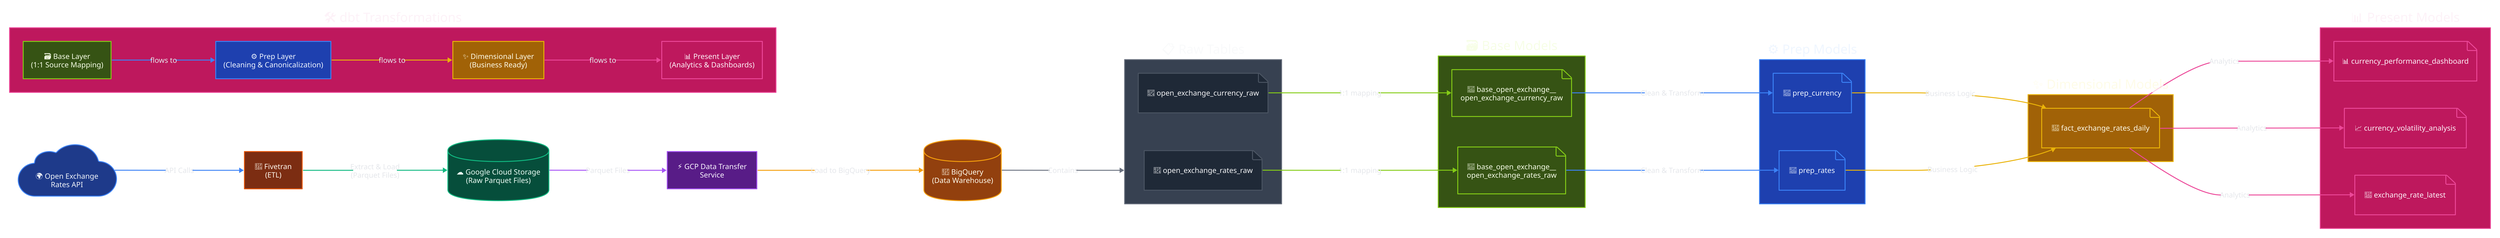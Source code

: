direction: right

# Dark theme styling
vars: {
  d2-config: {
    dark-theme-id: 200
    pad: 20
  }
}

# Data Sources
openExchangeAPI: {
  label: "🌍 Open Exchange\nRates API"
  shape: cloud
  style: {
    fill: "#1e3a8a"
    stroke: "#3b82f6"
    font-color: "#f1f5f9"
  }
}

# Data Ingestion
fivetran: {
  label: "🔄 Fivetran\n(ETL)"
  shape: rectangle
  style: {
    fill: "#7c2d12"
    stroke: "#ea580c"
    font-color: "#fef7ed"
  }
}

# Data Lake
gcs: {
  label: "☁️ Google Cloud Storage\n(Raw Parquet Files)"
  shape: cylinder
  style: {
    fill: "#064e3b"
    stroke: "#10b981"
    font-color: "#ecfdf5"
  }
}

# Data Transfer
gcpDataTransfer: {
  label: "⚡ GCP Data Transfer\nService"
  shape: rectangle
  style: {
    fill: "#581c87"
    stroke: "#a855f7"
    font-color: "#faf5ff"
  }
}

# Data Warehouse
bigquery: {
  label: "🏢 BigQuery\n(Data Warehouse)"
  shape: cylinder
  style: {
    fill: "#92400e"
    stroke: "#f59e0b"
    font-color: "#fffbeb"
  }
}

# dbt Transformation Layers
dbt: {
  label: "🛠️ dbt Transformations"
  shape: rectangle
  style: {
    fill: "#be185d"
    stroke: "#ec4899"
    font-color: "#fdf2f8"
  }
  
  base: {
    label: "🗃️ Base Layer\n(1:1 Source Mapping)"
    shape: rectangle
    style: {
      fill: "#365314"
      stroke: "#84cc16"
      font-color: "#f7fee7"
    }
  }
  
  prep: {
    label: "⚙️ Prep Layer\n(Cleaning & Canonicalization)"
    shape: rectangle
    style: {
      fill: "#1e40af"
      stroke: "#3b82f6"
      font-color: "#eff6ff"
    }
  }
  
  dimensional: {
    label: "✨ Dimensional Layer\n(Business Ready)"
    shape: rectangle
    style: {
      fill: "#a16207"
      stroke: "#eab308"
      font-color: "#fefce8"
    }
  }
  
  present: {
    label: "📊 Present Layer\n(Analytics & Dashboards)"
    shape: rectangle
    style: {
      fill: "#be185d"
      stroke: "#ec4899"
      font-color: "#fdf2f8"
    }
  }
}

# Raw Tables in BigQuery
rawTables: {
  label: "📋 Raw Tables"
  style: {
    fill: "#374151"
    stroke: "#6b7280"
    font-color: "#f9fafb"
  }
  
  currencyRaw: {
    label: "📄 open_exchange_currency_raw"
    shape: page
    style: {
      fill: "#1f2937"
      stroke: "#4b5563"
      font-color: "#f3f4f6"
    }
  }
  
  ratesRaw: {
    label: "📄 open_exchange_rates_raw"
    shape: page
    style: {
      fill: "#1f2937"
      stroke: "#4b5563"
      font-color: "#f3f4f6"
    }
  }
}

# Base Models
baseModels: {
  label: "🗃️ Base Models"
  style: {
    fill: "#365314"
    stroke: "#84cc16"
    font-color: "#f7fee7"
  }
  
  baseCurrency: {
    label: "📝 base_open_exchange__\nopen_exchange_currency_raw"
    shape: page
    style: {
      fill: "#365314"
      stroke: "#84cc16"
      font-color: "#f7fee7"
    }
  }
  
  baseRates: {
    label: "📝 base_open_exchange__\nopen_exchange_rates_raw"
    shape: page
    style: {
      fill: "#365314"
      stroke: "#84cc16"
      font-color: "#f7fee7"
    }
  }
}

# Prep Models
prepModels: {
  label: "⚙️ Prep Models"
  style: {
    fill: "#1e40af"
    stroke: "#3b82f6"
    font-color: "#eff6ff"
  }
  
  prepCurrency: {
    label: "📝 prep_currency"
    shape: page
    style: {
      fill: "#1e40af"
      stroke: "#3b82f6"
      font-color: "#eff6ff"
    }
  }
  
  prepRates: {
    label: "📝 prep_rates"
    shape: page
    style: {
      fill: "#1e40af"
      stroke: "#3b82f6"
      font-color: "#eff6ff"
    }
  }
}

# Dimensional Models
dimModels: {
  label: "✨ Dimensional Models"
  style: {
    fill: "#a16207"
    stroke: "#eab308"
    font-color: "#fefce8"
  }
  
  factRates: {
    label: "📝 fact_exchange_rates_daily"
    shape: page
    style: {
      fill: "#a16207"
      stroke: "#eab308"
      font-color: "#fefce8"
    }
  }
}

# Present Models
presentModels: {
  label: "📊 Present Models"
  style: {
    fill: "#be185d"
    stroke: "#ec4899"
    font-color: "#fdf2f8"
  }
  
  dashboard: {
    label: "📊 currency_performance_dashboard"
    shape: page
    style: {
      fill: "#be185d"
      stroke: "#ec4899"
      font-color: "#fdf2f8"
    }
  }
  
  volatility: {
    label: "📈 currency_volatility_analysis"
    shape: page
    style: {
      fill: "#be185d"
      stroke: "#ec4899"
      font-color: "#fdf2f8"
    }
  }
  
  latest: {
    label: "📝 exchange_rate_latest"
    shape: page
    style: {
      fill: "#be185d"
      stroke: "#ec4899"
      font-color: "#fdf2f8"
    }
  }
}

# Data Flow with styling
openExchangeAPI -> fivetran: {
  label: "API Calls"
  style: {
    stroke: "#3b82f6"
    stroke-width: 2
    font-color: "#e5e7eb"
  }
}

fivetran -> gcs: {
  label: "Extract & Load\n(Parquet Files)"
  style: {
    stroke: "#10b981"
    stroke-width: 2
    font-color: "#e5e7eb"
  }
}

gcs -> gcpDataTransfer: {
  label: "Parquet Files"
  style: {
    stroke: "#a855f7"
    stroke-width: 2
    font-color: "#e5e7eb"
  }
}

gcpDataTransfer -> bigquery: {
  label: "Load to BigQuery"
  style: {
    stroke: "#f59e0b"
    stroke-width: 2
    font-color: "#e5e7eb"
  }
}

bigquery -> rawTables: {
  label: "Contains"
  style: {
    stroke: "#6b7280"
    stroke-width: 2
    font-color: "#e5e7eb"
  }
}

rawTables.currencyRaw -> baseModels.baseCurrency: {
  label: "1:1 mapping"
  style: {
    stroke: "#84cc16"
    stroke-width: 2
    font-color: "#e5e7eb"
  }
}

rawTables.ratesRaw -> baseModels.baseRates: {
  label: "1:1 mapping"
  style: {
    stroke: "#84cc16"
    stroke-width: 2
    font-color: "#e5e7eb"
  }
}

baseModels.baseCurrency -> prepModels.prepCurrency: {
  label: "Clean & Transform"
  style: {
    stroke: "#3b82f6"
    stroke-width: 2
    font-color: "#e5e7eb"
  }
}

baseModels.baseRates -> prepModels.prepRates: {
  label: "Clean & Transform"
  style: {
    stroke: "#3b82f6"
    stroke-width: 2
    font-color: "#e5e7eb"
  }
}

prepModels.prepCurrency -> dimModels.factRates: {
  label: "Business Logic"
  style: {
    stroke: "#eab308"
    stroke-width: 2
    font-color: "#e5e7eb"
  }
}

prepModels.prepRates -> dimModels.factRates: {
  label: "Business Logic"
  style: {
    stroke: "#eab308"
    stroke-width: 2
    font-color: "#e5e7eb"
  }
}

dimModels.factRates -> presentModels.dashboard: {
  label: "Analytics"
  style: {
    stroke: "#ec4899"
    stroke-width: 2
    font-color: "#e5e7eb"
  }
}

dimModels.factRates -> presentModels.volatility: {
  label: "Analytics"
  style: {
    stroke: "#ec4899"
    stroke-width: 2
    font-color: "#e5e7eb"
  }
}

dimModels.factRates -> presentModels.latest: {
  label: "Analytics"
  style: {
    stroke: "#ec4899"
    stroke-width: 2
    font-color: "#e5e7eb"
  }
}

# dbt layer connections with styling
dbt.base -> dbt.prep: {
  label: "flows to"
  style: {
    stroke: "#3b82f6"
    stroke-width: 2
    font-color: "#e5e7eb"
  }
}

dbt.prep -> dbt.dimensional: {
  label: "flows to"
  style: {
    stroke: "#eab308"
    stroke-width: 2
    font-color: "#e5e7eb"
  }
}

dbt.dimensional -> dbt.present: {
  label: "flows to"
  style: {
    stroke: "#ec4899"
    stroke-width: 2
    font-color: "#e5e7eb"
  }
}
